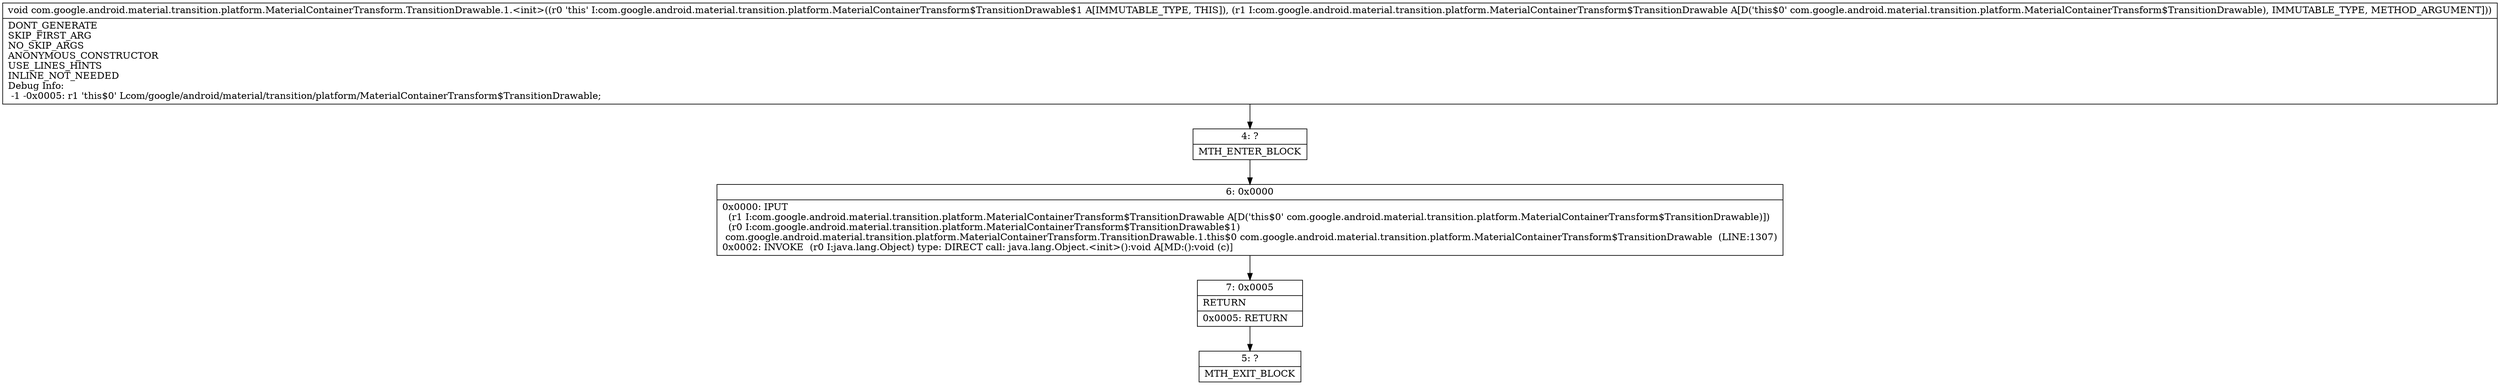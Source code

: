 digraph "CFG forcom.google.android.material.transition.platform.MaterialContainerTransform.TransitionDrawable.1.\<init\>(Lcom\/google\/android\/material\/transition\/platform\/MaterialContainerTransform$TransitionDrawable;)V" {
Node_4 [shape=record,label="{4\:\ ?|MTH_ENTER_BLOCK\l}"];
Node_6 [shape=record,label="{6\:\ 0x0000|0x0000: IPUT  \l  (r1 I:com.google.android.material.transition.platform.MaterialContainerTransform$TransitionDrawable A[D('this$0' com.google.android.material.transition.platform.MaterialContainerTransform$TransitionDrawable)])\l  (r0 I:com.google.android.material.transition.platform.MaterialContainerTransform$TransitionDrawable$1)\l com.google.android.material.transition.platform.MaterialContainerTransform.TransitionDrawable.1.this$0 com.google.android.material.transition.platform.MaterialContainerTransform$TransitionDrawable  (LINE:1307)\l0x0002: INVOKE  (r0 I:java.lang.Object) type: DIRECT call: java.lang.Object.\<init\>():void A[MD:():void (c)]\l}"];
Node_7 [shape=record,label="{7\:\ 0x0005|RETURN\l|0x0005: RETURN   \l}"];
Node_5 [shape=record,label="{5\:\ ?|MTH_EXIT_BLOCK\l}"];
MethodNode[shape=record,label="{void com.google.android.material.transition.platform.MaterialContainerTransform.TransitionDrawable.1.\<init\>((r0 'this' I:com.google.android.material.transition.platform.MaterialContainerTransform$TransitionDrawable$1 A[IMMUTABLE_TYPE, THIS]), (r1 I:com.google.android.material.transition.platform.MaterialContainerTransform$TransitionDrawable A[D('this$0' com.google.android.material.transition.platform.MaterialContainerTransform$TransitionDrawable), IMMUTABLE_TYPE, METHOD_ARGUMENT]))  | DONT_GENERATE\lSKIP_FIRST_ARG\lNO_SKIP_ARGS\lANONYMOUS_CONSTRUCTOR\lUSE_LINES_HINTS\lINLINE_NOT_NEEDED\lDebug Info:\l  \-1 \-0x0005: r1 'this$0' Lcom\/google\/android\/material\/transition\/platform\/MaterialContainerTransform$TransitionDrawable;\l}"];
MethodNode -> Node_4;Node_4 -> Node_6;
Node_6 -> Node_7;
Node_7 -> Node_5;
}

